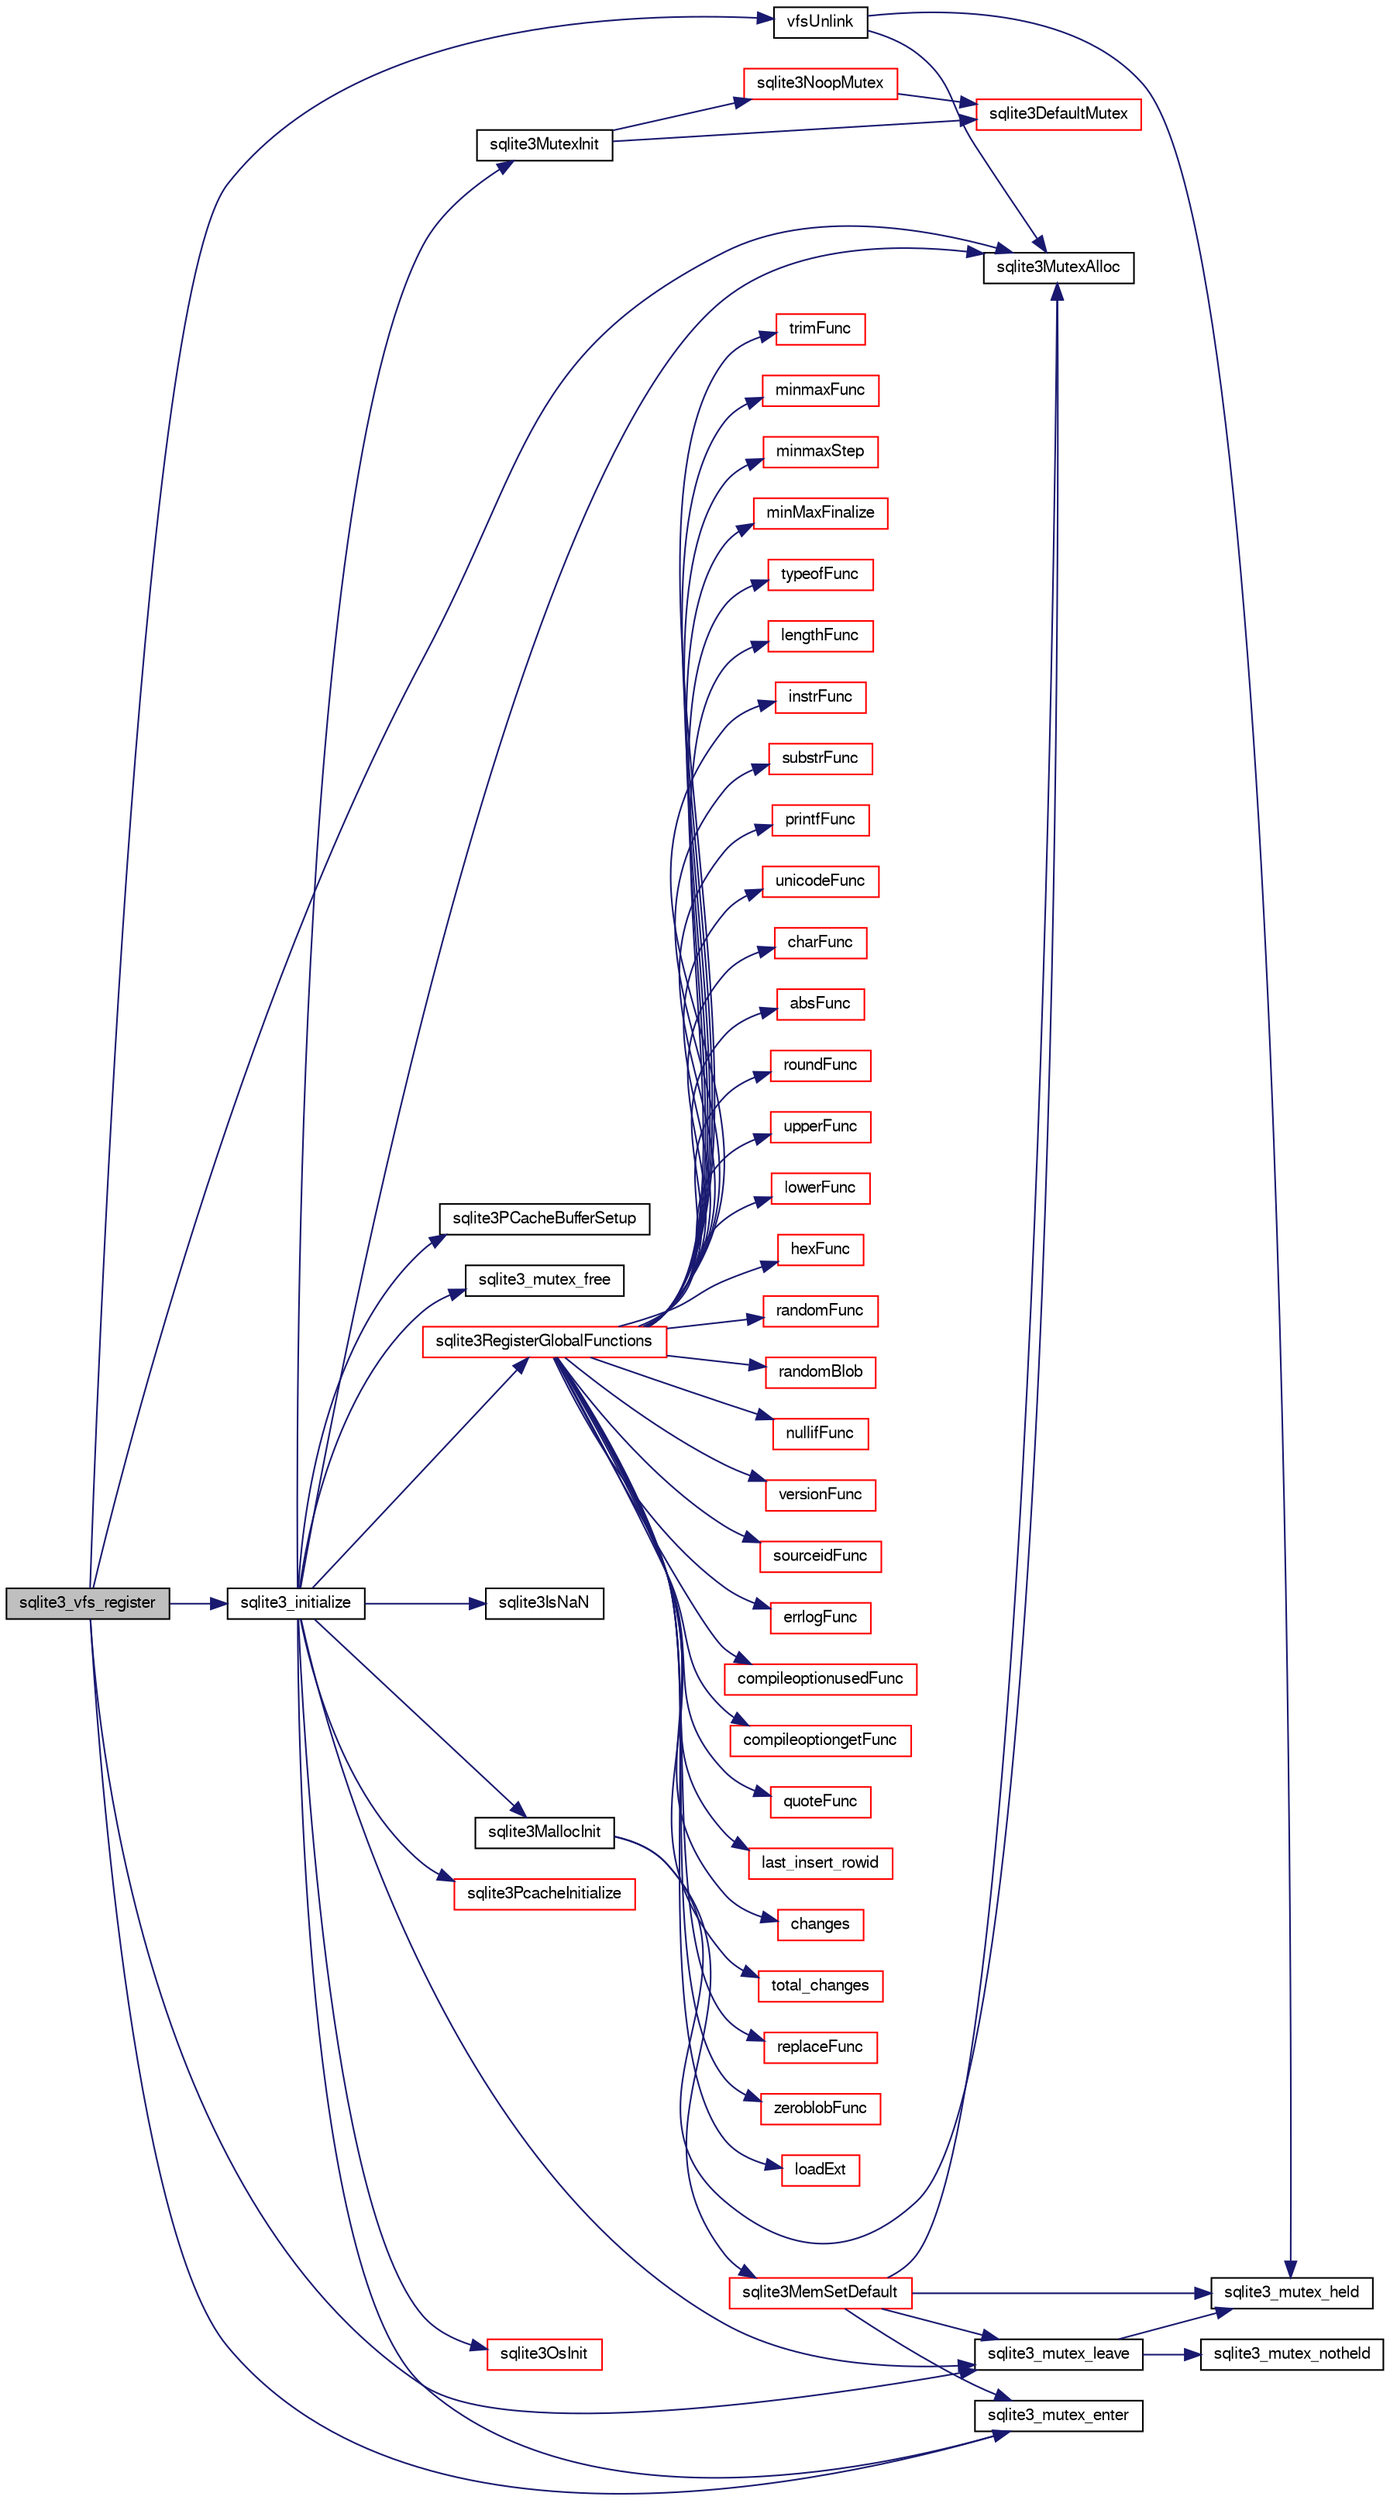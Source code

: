 digraph "sqlite3_vfs_register"
{
  edge [fontname="FreeSans",fontsize="10",labelfontname="FreeSans",labelfontsize="10"];
  node [fontname="FreeSans",fontsize="10",shape=record];
  rankdir="LR";
  Node99652 [label="sqlite3_vfs_register",height=0.2,width=0.4,color="black", fillcolor="grey75", style="filled", fontcolor="black"];
  Node99652 -> Node99653 [color="midnightblue",fontsize="10",style="solid",fontname="FreeSans"];
  Node99653 [label="sqlite3_initialize",height=0.2,width=0.4,color="black", fillcolor="white", style="filled",URL="$sqlite3_8c.html#ab0c0ee2d5d4cf8b28e9572296a8861df"];
  Node99653 -> Node99654 [color="midnightblue",fontsize="10",style="solid",fontname="FreeSans"];
  Node99654 [label="sqlite3MutexInit",height=0.2,width=0.4,color="black", fillcolor="white", style="filled",URL="$sqlite3_8c.html#a7906afcdd1cdb3d0007eb932398a1158"];
  Node99654 -> Node99655 [color="midnightblue",fontsize="10",style="solid",fontname="FreeSans"];
  Node99655 [label="sqlite3DefaultMutex",height=0.2,width=0.4,color="red", fillcolor="white", style="filled",URL="$sqlite3_8c.html#ac895a71e325f9b2f9b862f737c17aca8"];
  Node99654 -> Node99676 [color="midnightblue",fontsize="10",style="solid",fontname="FreeSans"];
  Node99676 [label="sqlite3NoopMutex",height=0.2,width=0.4,color="red", fillcolor="white", style="filled",URL="$sqlite3_8c.html#a09742cde9ef371d94f8201d2cdb543e4"];
  Node99676 -> Node99655 [color="midnightblue",fontsize="10",style="solid",fontname="FreeSans"];
  Node99653 -> Node99684 [color="midnightblue",fontsize="10",style="solid",fontname="FreeSans"];
  Node99684 [label="sqlite3MutexAlloc",height=0.2,width=0.4,color="black", fillcolor="white", style="filled",URL="$sqlite3_8c.html#a0e3f432ee581f6876b590e7ad7e84e19"];
  Node99653 -> Node99661 [color="midnightblue",fontsize="10",style="solid",fontname="FreeSans"];
  Node99661 [label="sqlite3_mutex_enter",height=0.2,width=0.4,color="black", fillcolor="white", style="filled",URL="$sqlite3_8c.html#a1c12cde690bd89f104de5cbad12a6bf5"];
  Node99653 -> Node99685 [color="midnightblue",fontsize="10",style="solid",fontname="FreeSans"];
  Node99685 [label="sqlite3MallocInit",height=0.2,width=0.4,color="black", fillcolor="white", style="filled",URL="$sqlite3_8c.html#a9e06f9e7cad0d83ce80ab493c9533552"];
  Node99685 -> Node99686 [color="midnightblue",fontsize="10",style="solid",fontname="FreeSans"];
  Node99686 [label="sqlite3MemSetDefault",height=0.2,width=0.4,color="red", fillcolor="white", style="filled",URL="$sqlite3_8c.html#a162fbfd727e92c5f8f72625b5ff62549"];
  Node99686 -> Node99684 [color="midnightblue",fontsize="10",style="solid",fontname="FreeSans"];
  Node99686 -> Node99661 [color="midnightblue",fontsize="10",style="solid",fontname="FreeSans"];
  Node99686 -> Node99667 [color="midnightblue",fontsize="10",style="solid",fontname="FreeSans"];
  Node99667 [label="sqlite3_mutex_leave",height=0.2,width=0.4,color="black", fillcolor="white", style="filled",URL="$sqlite3_8c.html#a5838d235601dbd3c1fa993555c6bcc93"];
  Node99667 -> Node99663 [color="midnightblue",fontsize="10",style="solid",fontname="FreeSans"];
  Node99663 [label="sqlite3_mutex_held",height=0.2,width=0.4,color="black", fillcolor="white", style="filled",URL="$sqlite3_8c.html#acf77da68932b6bc163c5e68547ecc3e7"];
  Node99667 -> Node99668 [color="midnightblue",fontsize="10",style="solid",fontname="FreeSans"];
  Node99668 [label="sqlite3_mutex_notheld",height=0.2,width=0.4,color="black", fillcolor="white", style="filled",URL="$sqlite3_8c.html#a83967c837c1c000d3b5adcfaa688f5dc"];
  Node99686 -> Node99663 [color="midnightblue",fontsize="10",style="solid",fontname="FreeSans"];
  Node99685 -> Node99684 [color="midnightblue",fontsize="10",style="solid",fontname="FreeSans"];
  Node99653 -> Node99667 [color="midnightblue",fontsize="10",style="solid",fontname="FreeSans"];
  Node99653 -> Node99780 [color="midnightblue",fontsize="10",style="solid",fontname="FreeSans"];
  Node99780 [label="sqlite3RegisterGlobalFunctions",height=0.2,width=0.4,color="red", fillcolor="white", style="filled",URL="$sqlite3_8c.html#a9f75bd111010f29e1b8d74344473c4ec"];
  Node99780 -> Node99781 [color="midnightblue",fontsize="10",style="solid",fontname="FreeSans"];
  Node99781 [label="trimFunc",height=0.2,width=0.4,color="red", fillcolor="white", style="filled",URL="$sqlite3_8c.html#afad56dbe7f08139a630156e644b14704"];
  Node99780 -> Node99794 [color="midnightblue",fontsize="10",style="solid",fontname="FreeSans"];
  Node99794 [label="minmaxFunc",height=0.2,width=0.4,color="red", fillcolor="white", style="filled",URL="$sqlite3_8c.html#a4d00f48b948fd73cb70bcfd1efc0bfb0"];
  Node99780 -> Node99803 [color="midnightblue",fontsize="10",style="solid",fontname="FreeSans"];
  Node99803 [label="minmaxStep",height=0.2,width=0.4,color="red", fillcolor="white", style="filled",URL="$sqlite3_8c.html#a5b4c0da0f3b61d7ff25ebd30aa22cca4"];
  Node99780 -> Node99807 [color="midnightblue",fontsize="10",style="solid",fontname="FreeSans"];
  Node99807 [label="minMaxFinalize",height=0.2,width=0.4,color="red", fillcolor="white", style="filled",URL="$sqlite3_8c.html#a0439dd90934a2dee93517c50884d5924"];
  Node99780 -> Node99808 [color="midnightblue",fontsize="10",style="solid",fontname="FreeSans"];
  Node99808 [label="typeofFunc",height=0.2,width=0.4,color="red", fillcolor="white", style="filled",URL="$sqlite3_8c.html#aba6c564ff0d6b017de448469d0fb243f"];
  Node99780 -> Node99809 [color="midnightblue",fontsize="10",style="solid",fontname="FreeSans"];
  Node99809 [label="lengthFunc",height=0.2,width=0.4,color="red", fillcolor="white", style="filled",URL="$sqlite3_8c.html#affdabf006c37c26a1c3e325badb83546"];
  Node99780 -> Node99814 [color="midnightblue",fontsize="10",style="solid",fontname="FreeSans"];
  Node99814 [label="instrFunc",height=0.2,width=0.4,color="red", fillcolor="white", style="filled",URL="$sqlite3_8c.html#a8f86ca540b92ac28aaefaa126170cf8c"];
  Node99780 -> Node99816 [color="midnightblue",fontsize="10",style="solid",fontname="FreeSans"];
  Node99816 [label="substrFunc",height=0.2,width=0.4,color="red", fillcolor="white", style="filled",URL="$sqlite3_8c.html#a8a8739d9af5589338113371e440b2734"];
  Node99780 -> Node99821 [color="midnightblue",fontsize="10",style="solid",fontname="FreeSans"];
  Node99821 [label="printfFunc",height=0.2,width=0.4,color="red", fillcolor="white", style="filled",URL="$sqlite3_8c.html#a80ca21d434c7c5b6668bee721331dda8"];
  Node99780 -> Node99823 [color="midnightblue",fontsize="10",style="solid",fontname="FreeSans"];
  Node99823 [label="unicodeFunc",height=0.2,width=0.4,color="red", fillcolor="white", style="filled",URL="$sqlite3_8c.html#a1d3d012cbe2276d8d713be80884db355"];
  Node99780 -> Node99825 [color="midnightblue",fontsize="10",style="solid",fontname="FreeSans"];
  Node99825 [label="charFunc",height=0.2,width=0.4,color="red", fillcolor="white", style="filled",URL="$sqlite3_8c.html#ab9b72ce47fcea3c3b92e816435a0fd91"];
  Node99780 -> Node99826 [color="midnightblue",fontsize="10",style="solid",fontname="FreeSans"];
  Node99826 [label="absFunc",height=0.2,width=0.4,color="red", fillcolor="white", style="filled",URL="$sqlite3_8c.html#af271994a34f441432d50d7095e0ed23d"];
  Node99780 -> Node99831 [color="midnightblue",fontsize="10",style="solid",fontname="FreeSans"];
  Node99831 [label="roundFunc",height=0.2,width=0.4,color="red", fillcolor="white", style="filled",URL="$sqlite3_8c.html#a8c444ba254edc27891111b76e7ba85e7"];
  Node99780 -> Node99834 [color="midnightblue",fontsize="10",style="solid",fontname="FreeSans"];
  Node99834 [label="upperFunc",height=0.2,width=0.4,color="red", fillcolor="white", style="filled",URL="$sqlite3_8c.html#a8f26e491f9fd893cdb476c577f39f260"];
  Node99780 -> Node99835 [color="midnightblue",fontsize="10",style="solid",fontname="FreeSans"];
  Node99835 [label="lowerFunc",height=0.2,width=0.4,color="red", fillcolor="white", style="filled",URL="$sqlite3_8c.html#a37a07e2d7c0cb4c521e9c334596c89a7"];
  Node99780 -> Node99836 [color="midnightblue",fontsize="10",style="solid",fontname="FreeSans"];
  Node99836 [label="hexFunc",height=0.2,width=0.4,color="red", fillcolor="white", style="filled",URL="$sqlite3_8c.html#a2e2cd151b75b794723d7c4f30fe57c8b"];
  Node99780 -> Node99837 [color="midnightblue",fontsize="10",style="solid",fontname="FreeSans"];
  Node99837 [label="randomFunc",height=0.2,width=0.4,color="red", fillcolor="white", style="filled",URL="$sqlite3_8c.html#a77905d2b2e1b154cf082f061cfa057dd"];
  Node99780 -> Node99841 [color="midnightblue",fontsize="10",style="solid",fontname="FreeSans"];
  Node99841 [label="randomBlob",height=0.2,width=0.4,color="red", fillcolor="white", style="filled",URL="$sqlite3_8c.html#a2b058708f7f26feb80fce84c3e375d64"];
  Node99780 -> Node99843 [color="midnightblue",fontsize="10",style="solid",fontname="FreeSans"];
  Node99843 [label="nullifFunc",height=0.2,width=0.4,color="red", fillcolor="white", style="filled",URL="$sqlite3_8c.html#aa677b6612cd4e6630438b729f56cd3e6"];
  Node99780 -> Node99844 [color="midnightblue",fontsize="10",style="solid",fontname="FreeSans"];
  Node99844 [label="versionFunc",height=0.2,width=0.4,color="red", fillcolor="white", style="filled",URL="$sqlite3_8c.html#a258a294d68fbf7c6ba528921b2a721bc"];
  Node99780 -> Node99846 [color="midnightblue",fontsize="10",style="solid",fontname="FreeSans"];
  Node99846 [label="sourceidFunc",height=0.2,width=0.4,color="red", fillcolor="white", style="filled",URL="$sqlite3_8c.html#a3ff22be898cc17c2a45a7fa605892c4a"];
  Node99780 -> Node99848 [color="midnightblue",fontsize="10",style="solid",fontname="FreeSans"];
  Node99848 [label="errlogFunc",height=0.2,width=0.4,color="red", fillcolor="white", style="filled",URL="$sqlite3_8c.html#a56d5c8e1f0a43e4c9f8864c27065393f"];
  Node99780 -> Node99849 [color="midnightblue",fontsize="10",style="solid",fontname="FreeSans"];
  Node99849 [label="compileoptionusedFunc",height=0.2,width=0.4,color="red", fillcolor="white", style="filled",URL="$sqlite3_8c.html#ab8caa7140383f5e738f29c859232145f"];
  Node99780 -> Node99852 [color="midnightblue",fontsize="10",style="solid",fontname="FreeSans"];
  Node99852 [label="compileoptiongetFunc",height=0.2,width=0.4,color="red", fillcolor="white", style="filled",URL="$sqlite3_8c.html#a9221f1bc427c499f548f1e50ad1033b0"];
  Node99780 -> Node99854 [color="midnightblue",fontsize="10",style="solid",fontname="FreeSans"];
  Node99854 [label="quoteFunc",height=0.2,width=0.4,color="red", fillcolor="white", style="filled",URL="$sqlite3_8c.html#a8e64c0ef376144dfad6a4a3d499056b8"];
  Node99780 -> Node99855 [color="midnightblue",fontsize="10",style="solid",fontname="FreeSans"];
  Node99855 [label="last_insert_rowid",height=0.2,width=0.4,color="red", fillcolor="white", style="filled",URL="$sqlite3_8c.html#a58bdb5411ca39965cee456c209725009"];
  Node99780 -> Node99857 [color="midnightblue",fontsize="10",style="solid",fontname="FreeSans"];
  Node99857 [label="changes",height=0.2,width=0.4,color="red", fillcolor="white", style="filled",URL="$sqlite3_8c.html#a098b9c6a88d2ab91cdcbd5ee0b4bfe7f"];
  Node99780 -> Node99859 [color="midnightblue",fontsize="10",style="solid",fontname="FreeSans"];
  Node99859 [label="total_changes",height=0.2,width=0.4,color="red", fillcolor="white", style="filled",URL="$sqlite3_8c.html#afad48d3e90d72263d3e8707f56d1ccc9"];
  Node99780 -> Node99861 [color="midnightblue",fontsize="10",style="solid",fontname="FreeSans"];
  Node99861 [label="replaceFunc",height=0.2,width=0.4,color="red", fillcolor="white", style="filled",URL="$sqlite3_8c.html#a752b98a7c55d204c397a4902b49b1ce4"];
  Node99780 -> Node99862 [color="midnightblue",fontsize="10",style="solid",fontname="FreeSans"];
  Node99862 [label="zeroblobFunc",height=0.2,width=0.4,color="red", fillcolor="white", style="filled",URL="$sqlite3_8c.html#a3b48be674f93ee89664ee4552afd3248"];
  Node99780 -> Node99865 [color="midnightblue",fontsize="10",style="solid",fontname="FreeSans"];
  Node99865 [label="loadExt",height=0.2,width=0.4,color="red", fillcolor="white", style="filled",URL="$sqlite3_8c.html#a9f9125be634178265fb95e98b8304548"];
  Node99653 -> Node99928 [color="midnightblue",fontsize="10",style="solid",fontname="FreeSans"];
  Node99928 [label="sqlite3PcacheInitialize",height=0.2,width=0.4,color="red", fillcolor="white", style="filled",URL="$sqlite3_8c.html#a2902c61ddc88bea002c4d69fe4052b1f"];
  Node99653 -> Node99929 [color="midnightblue",fontsize="10",style="solid",fontname="FreeSans"];
  Node99929 [label="sqlite3OsInit",height=0.2,width=0.4,color="red", fillcolor="white", style="filled",URL="$sqlite3_8c.html#afeaa886fe1ca086a30fd278b1d069762"];
  Node99653 -> Node99933 [color="midnightblue",fontsize="10",style="solid",fontname="FreeSans"];
  Node99933 [label="sqlite3PCacheBufferSetup",height=0.2,width=0.4,color="black", fillcolor="white", style="filled",URL="$sqlite3_8c.html#ad18a1eebefdfbc4254f473f7b0101937"];
  Node99653 -> Node99934 [color="midnightblue",fontsize="10",style="solid",fontname="FreeSans"];
  Node99934 [label="sqlite3_mutex_free",height=0.2,width=0.4,color="black", fillcolor="white", style="filled",URL="$sqlite3_8c.html#a2db2e72e08f6873afa9c61b0ec726fec"];
  Node99653 -> Node99716 [color="midnightblue",fontsize="10",style="solid",fontname="FreeSans"];
  Node99716 [label="sqlite3IsNaN",height=0.2,width=0.4,color="black", fillcolor="white", style="filled",URL="$sqlite3_8c.html#aed4d78203877c3486765ccbc7feebb50"];
  Node99652 -> Node99684 [color="midnightblue",fontsize="10",style="solid",fontname="FreeSans"];
  Node99652 -> Node99661 [color="midnightblue",fontsize="10",style="solid",fontname="FreeSans"];
  Node99652 -> Node99932 [color="midnightblue",fontsize="10",style="solid",fontname="FreeSans"];
  Node99932 [label="vfsUnlink",height=0.2,width=0.4,color="black", fillcolor="white", style="filled",URL="$sqlite3_8c.html#ac83aba5f7ebe1ae9bdcf187ea2a8a692"];
  Node99932 -> Node99663 [color="midnightblue",fontsize="10",style="solid",fontname="FreeSans"];
  Node99932 -> Node99684 [color="midnightblue",fontsize="10",style="solid",fontname="FreeSans"];
  Node99652 -> Node99667 [color="midnightblue",fontsize="10",style="solid",fontname="FreeSans"];
}
